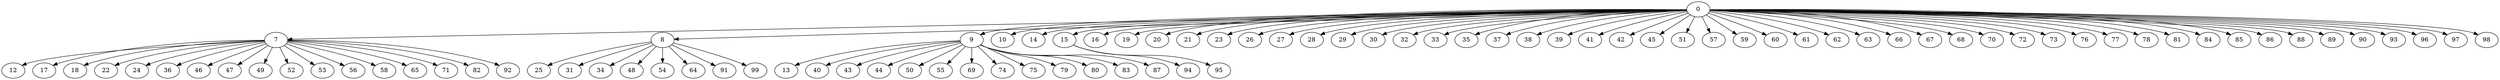 digraph { 0 -> 7;
0 -> 8;
0 -> 9;
0 -> 10;
0 -> 14;
0 -> 15;
0 -> 16;
0 -> 19;
0 -> 20;
0 -> 21;
0 -> 23;
0 -> 26;
0 -> 27;
0 -> 28;
0 -> 29;
0 -> 30;
0 -> 32;
0 -> 33;
0 -> 35;
0 -> 37;
0 -> 38;
0 -> 39;
0 -> 41;
0 -> 42;
0 -> 45;
0 -> 51;
0 -> 57;
0 -> 59;
0 -> 60;
0 -> 61;
0 -> 62;
0 -> 63;
0 -> 66;
0 -> 67;
0 -> 68;
0 -> 70;
0 -> 72;
0 -> 73;
0 -> 76;
0 -> 77;
0 -> 78;
0 -> 81;
0 -> 84;
0 -> 85;
0 -> 86;
0 -> 88;
0 -> 89;
0 -> 90;
0 -> 93;
0 -> 96;
0 -> 97;
0 -> 98;
7 -> 12;
7 -> 17;
7 -> 18;
7 -> 22;
7 -> 24;
7 -> 36;
7 -> 46;
7 -> 47;
7 -> 49;
7 -> 52;
7 -> 53;
7 -> 56;
7 -> 58;
7 -> 65;
7 -> 71;
7 -> 82;
7 -> 92;
8 -> 25;
8 -> 31;
8 -> 34;
8 -> 48;
8 -> 54;
8 -> 64;
8 -> 91;
8 -> 99;
9 -> 13;
9 -> 40;
9 -> 43;
9 -> 44;
9 -> 50;
9 -> 55;
9 -> 69;
9 -> 74;
9 -> 75;
9 -> 79;
9 -> 80;
9 -> 83;
9 -> 87;
15 -> 94;
15 -> 95;
}